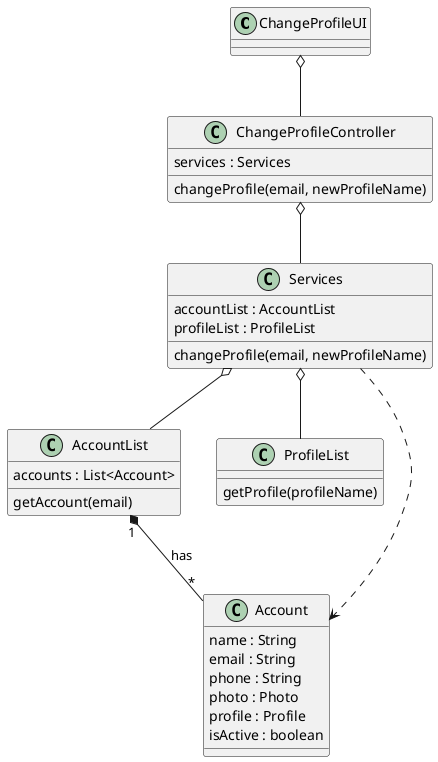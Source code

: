 @startuml

class ChangeProfileUI {}

class ChangeProfileController {
services : Services
changeProfile(email, newProfileName)
}

class Services {
accountList : AccountList
profileList : ProfileList
changeProfile(email, newProfileName)
}

class AccountList {
accounts : List<Account>
getAccount(email)
}

class ProfileList {
getProfile(profileName)
}

class Account {
name : String
email : String
phone : String
photo : Photo
profile : Profile
isActive : boolean
}

ChangeProfileUI o-- ChangeProfileController
ChangeProfileController o-- Services
Services o-- AccountList
Services o-- ProfileList
Services ..> Account
AccountList "1" *-- "*" Account : has

@enduml